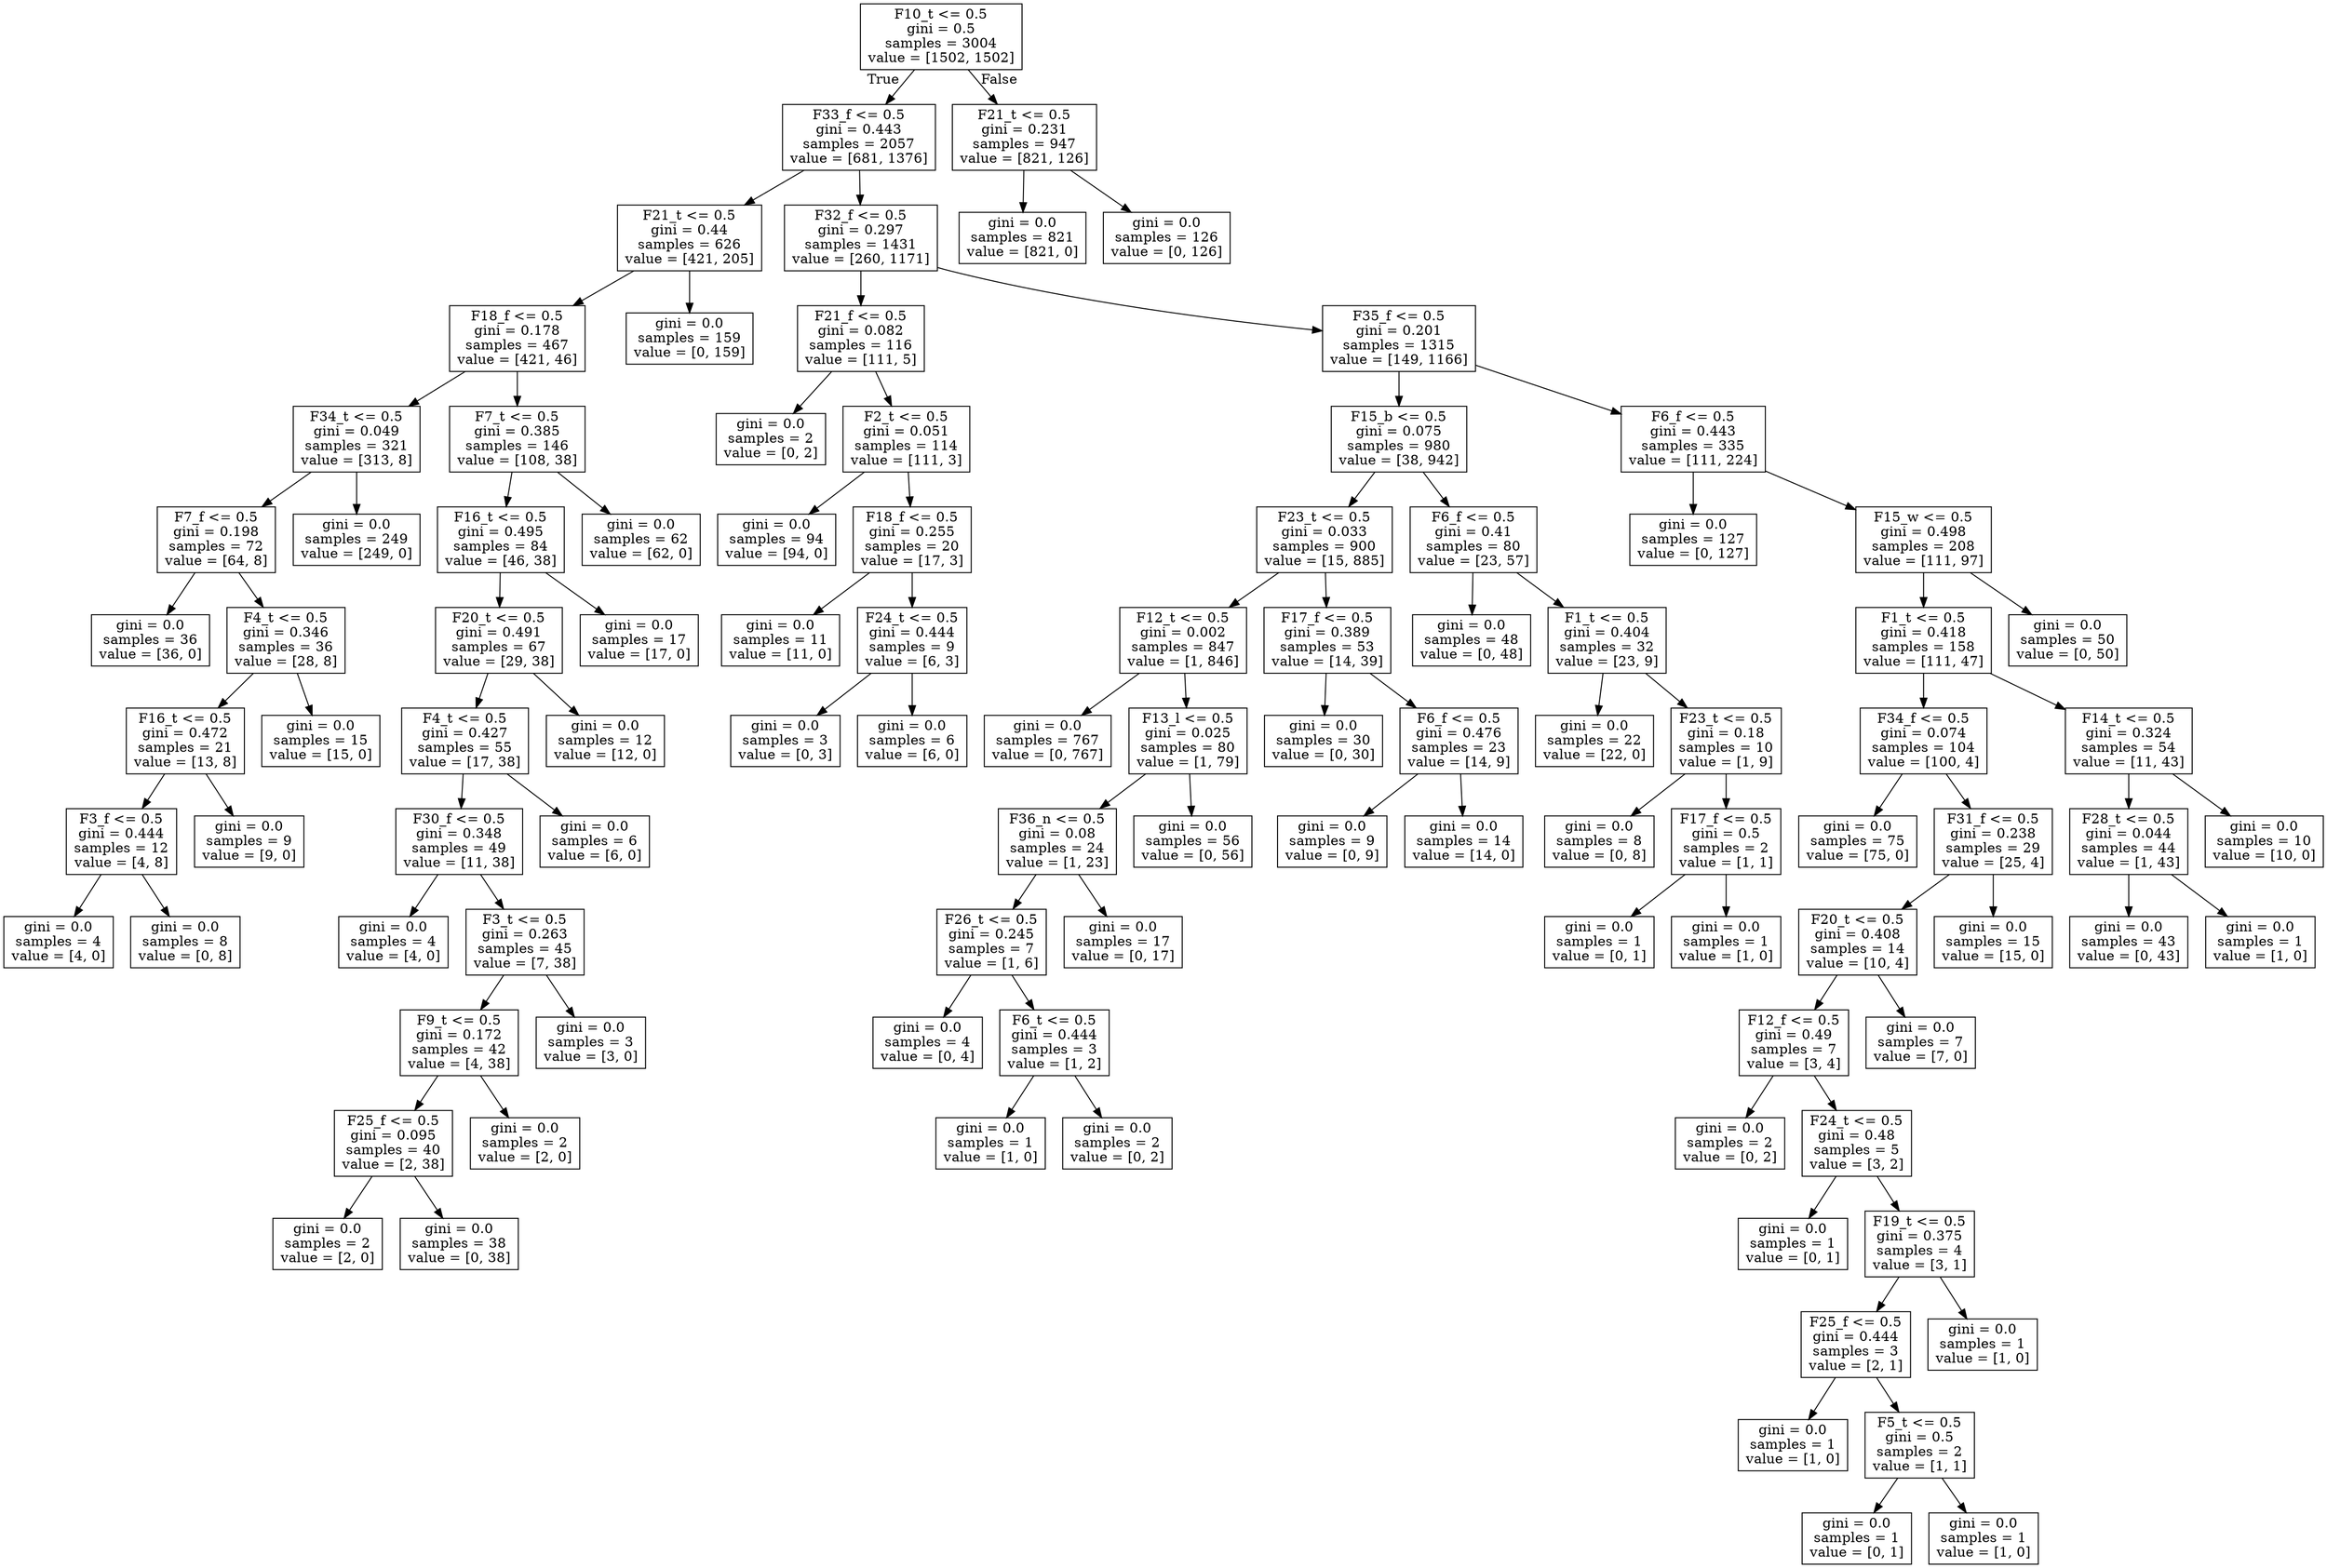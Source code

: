 digraph Tree {
node [shape=box] ;
0 [label="F10_t <= 0.5\ngini = 0.5\nsamples = 3004\nvalue = [1502, 1502]"] ;
1 [label="F33_f <= 0.5\ngini = 0.443\nsamples = 2057\nvalue = [681, 1376]"] ;
0 -> 1 [labeldistance=2.5, labelangle=45, headlabel="True"] ;
2 [label="F21_t <= 0.5\ngini = 0.44\nsamples = 626\nvalue = [421, 205]"] ;
1 -> 2 ;
3 [label="F18_f <= 0.5\ngini = 0.178\nsamples = 467\nvalue = [421, 46]"] ;
2 -> 3 ;
4 [label="F34_t <= 0.5\ngini = 0.049\nsamples = 321\nvalue = [313, 8]"] ;
3 -> 4 ;
5 [label="F7_f <= 0.5\ngini = 0.198\nsamples = 72\nvalue = [64, 8]"] ;
4 -> 5 ;
6 [label="gini = 0.0\nsamples = 36\nvalue = [36, 0]"] ;
5 -> 6 ;
7 [label="F4_t <= 0.5\ngini = 0.346\nsamples = 36\nvalue = [28, 8]"] ;
5 -> 7 ;
8 [label="F16_t <= 0.5\ngini = 0.472\nsamples = 21\nvalue = [13, 8]"] ;
7 -> 8 ;
9 [label="F3_f <= 0.5\ngini = 0.444\nsamples = 12\nvalue = [4, 8]"] ;
8 -> 9 ;
10 [label="gini = 0.0\nsamples = 4\nvalue = [4, 0]"] ;
9 -> 10 ;
11 [label="gini = 0.0\nsamples = 8\nvalue = [0, 8]"] ;
9 -> 11 ;
12 [label="gini = 0.0\nsamples = 9\nvalue = [9, 0]"] ;
8 -> 12 ;
13 [label="gini = 0.0\nsamples = 15\nvalue = [15, 0]"] ;
7 -> 13 ;
14 [label="gini = 0.0\nsamples = 249\nvalue = [249, 0]"] ;
4 -> 14 ;
15 [label="F7_t <= 0.5\ngini = 0.385\nsamples = 146\nvalue = [108, 38]"] ;
3 -> 15 ;
16 [label="F16_t <= 0.5\ngini = 0.495\nsamples = 84\nvalue = [46, 38]"] ;
15 -> 16 ;
17 [label="F20_t <= 0.5\ngini = 0.491\nsamples = 67\nvalue = [29, 38]"] ;
16 -> 17 ;
18 [label="F4_t <= 0.5\ngini = 0.427\nsamples = 55\nvalue = [17, 38]"] ;
17 -> 18 ;
19 [label="F30_f <= 0.5\ngini = 0.348\nsamples = 49\nvalue = [11, 38]"] ;
18 -> 19 ;
20 [label="gini = 0.0\nsamples = 4\nvalue = [4, 0]"] ;
19 -> 20 ;
21 [label="F3_t <= 0.5\ngini = 0.263\nsamples = 45\nvalue = [7, 38]"] ;
19 -> 21 ;
22 [label="F9_t <= 0.5\ngini = 0.172\nsamples = 42\nvalue = [4, 38]"] ;
21 -> 22 ;
23 [label="F25_f <= 0.5\ngini = 0.095\nsamples = 40\nvalue = [2, 38]"] ;
22 -> 23 ;
24 [label="gini = 0.0\nsamples = 2\nvalue = [2, 0]"] ;
23 -> 24 ;
25 [label="gini = 0.0\nsamples = 38\nvalue = [0, 38]"] ;
23 -> 25 ;
26 [label="gini = 0.0\nsamples = 2\nvalue = [2, 0]"] ;
22 -> 26 ;
27 [label="gini = 0.0\nsamples = 3\nvalue = [3, 0]"] ;
21 -> 27 ;
28 [label="gini = 0.0\nsamples = 6\nvalue = [6, 0]"] ;
18 -> 28 ;
29 [label="gini = 0.0\nsamples = 12\nvalue = [12, 0]"] ;
17 -> 29 ;
30 [label="gini = 0.0\nsamples = 17\nvalue = [17, 0]"] ;
16 -> 30 ;
31 [label="gini = 0.0\nsamples = 62\nvalue = [62, 0]"] ;
15 -> 31 ;
32 [label="gini = 0.0\nsamples = 159\nvalue = [0, 159]"] ;
2 -> 32 ;
33 [label="F32_f <= 0.5\ngini = 0.297\nsamples = 1431\nvalue = [260, 1171]"] ;
1 -> 33 ;
34 [label="F21_f <= 0.5\ngini = 0.082\nsamples = 116\nvalue = [111, 5]"] ;
33 -> 34 ;
35 [label="gini = 0.0\nsamples = 2\nvalue = [0, 2]"] ;
34 -> 35 ;
36 [label="F2_t <= 0.5\ngini = 0.051\nsamples = 114\nvalue = [111, 3]"] ;
34 -> 36 ;
37 [label="gini = 0.0\nsamples = 94\nvalue = [94, 0]"] ;
36 -> 37 ;
38 [label="F18_f <= 0.5\ngini = 0.255\nsamples = 20\nvalue = [17, 3]"] ;
36 -> 38 ;
39 [label="gini = 0.0\nsamples = 11\nvalue = [11, 0]"] ;
38 -> 39 ;
40 [label="F24_t <= 0.5\ngini = 0.444\nsamples = 9\nvalue = [6, 3]"] ;
38 -> 40 ;
41 [label="gini = 0.0\nsamples = 3\nvalue = [0, 3]"] ;
40 -> 41 ;
42 [label="gini = 0.0\nsamples = 6\nvalue = [6, 0]"] ;
40 -> 42 ;
43 [label="F35_f <= 0.5\ngini = 0.201\nsamples = 1315\nvalue = [149, 1166]"] ;
33 -> 43 ;
44 [label="F15_b <= 0.5\ngini = 0.075\nsamples = 980\nvalue = [38, 942]"] ;
43 -> 44 ;
45 [label="F23_t <= 0.5\ngini = 0.033\nsamples = 900\nvalue = [15, 885]"] ;
44 -> 45 ;
46 [label="F12_t <= 0.5\ngini = 0.002\nsamples = 847\nvalue = [1, 846]"] ;
45 -> 46 ;
47 [label="gini = 0.0\nsamples = 767\nvalue = [0, 767]"] ;
46 -> 47 ;
48 [label="F13_l <= 0.5\ngini = 0.025\nsamples = 80\nvalue = [1, 79]"] ;
46 -> 48 ;
49 [label="F36_n <= 0.5\ngini = 0.08\nsamples = 24\nvalue = [1, 23]"] ;
48 -> 49 ;
50 [label="F26_t <= 0.5\ngini = 0.245\nsamples = 7\nvalue = [1, 6]"] ;
49 -> 50 ;
51 [label="gini = 0.0\nsamples = 4\nvalue = [0, 4]"] ;
50 -> 51 ;
52 [label="F6_t <= 0.5\ngini = 0.444\nsamples = 3\nvalue = [1, 2]"] ;
50 -> 52 ;
53 [label="gini = 0.0\nsamples = 1\nvalue = [1, 0]"] ;
52 -> 53 ;
54 [label="gini = 0.0\nsamples = 2\nvalue = [0, 2]"] ;
52 -> 54 ;
55 [label="gini = 0.0\nsamples = 17\nvalue = [0, 17]"] ;
49 -> 55 ;
56 [label="gini = 0.0\nsamples = 56\nvalue = [0, 56]"] ;
48 -> 56 ;
57 [label="F17_f <= 0.5\ngini = 0.389\nsamples = 53\nvalue = [14, 39]"] ;
45 -> 57 ;
58 [label="gini = 0.0\nsamples = 30\nvalue = [0, 30]"] ;
57 -> 58 ;
59 [label="F6_f <= 0.5\ngini = 0.476\nsamples = 23\nvalue = [14, 9]"] ;
57 -> 59 ;
60 [label="gini = 0.0\nsamples = 9\nvalue = [0, 9]"] ;
59 -> 60 ;
61 [label="gini = 0.0\nsamples = 14\nvalue = [14, 0]"] ;
59 -> 61 ;
62 [label="F6_f <= 0.5\ngini = 0.41\nsamples = 80\nvalue = [23, 57]"] ;
44 -> 62 ;
63 [label="gini = 0.0\nsamples = 48\nvalue = [0, 48]"] ;
62 -> 63 ;
64 [label="F1_t <= 0.5\ngini = 0.404\nsamples = 32\nvalue = [23, 9]"] ;
62 -> 64 ;
65 [label="gini = 0.0\nsamples = 22\nvalue = [22, 0]"] ;
64 -> 65 ;
66 [label="F23_t <= 0.5\ngini = 0.18\nsamples = 10\nvalue = [1, 9]"] ;
64 -> 66 ;
67 [label="gini = 0.0\nsamples = 8\nvalue = [0, 8]"] ;
66 -> 67 ;
68 [label="F17_f <= 0.5\ngini = 0.5\nsamples = 2\nvalue = [1, 1]"] ;
66 -> 68 ;
69 [label="gini = 0.0\nsamples = 1\nvalue = [0, 1]"] ;
68 -> 69 ;
70 [label="gini = 0.0\nsamples = 1\nvalue = [1, 0]"] ;
68 -> 70 ;
71 [label="F6_f <= 0.5\ngini = 0.443\nsamples = 335\nvalue = [111, 224]"] ;
43 -> 71 ;
72 [label="gini = 0.0\nsamples = 127\nvalue = [0, 127]"] ;
71 -> 72 ;
73 [label="F15_w <= 0.5\ngini = 0.498\nsamples = 208\nvalue = [111, 97]"] ;
71 -> 73 ;
74 [label="F1_t <= 0.5\ngini = 0.418\nsamples = 158\nvalue = [111, 47]"] ;
73 -> 74 ;
75 [label="F34_f <= 0.5\ngini = 0.074\nsamples = 104\nvalue = [100, 4]"] ;
74 -> 75 ;
76 [label="gini = 0.0\nsamples = 75\nvalue = [75, 0]"] ;
75 -> 76 ;
77 [label="F31_f <= 0.5\ngini = 0.238\nsamples = 29\nvalue = [25, 4]"] ;
75 -> 77 ;
78 [label="F20_t <= 0.5\ngini = 0.408\nsamples = 14\nvalue = [10, 4]"] ;
77 -> 78 ;
79 [label="F12_f <= 0.5\ngini = 0.49\nsamples = 7\nvalue = [3, 4]"] ;
78 -> 79 ;
80 [label="gini = 0.0\nsamples = 2\nvalue = [0, 2]"] ;
79 -> 80 ;
81 [label="F24_t <= 0.5\ngini = 0.48\nsamples = 5\nvalue = [3, 2]"] ;
79 -> 81 ;
82 [label="gini = 0.0\nsamples = 1\nvalue = [0, 1]"] ;
81 -> 82 ;
83 [label="F19_t <= 0.5\ngini = 0.375\nsamples = 4\nvalue = [3, 1]"] ;
81 -> 83 ;
84 [label="F25_f <= 0.5\ngini = 0.444\nsamples = 3\nvalue = [2, 1]"] ;
83 -> 84 ;
85 [label="gini = 0.0\nsamples = 1\nvalue = [1, 0]"] ;
84 -> 85 ;
86 [label="F5_t <= 0.5\ngini = 0.5\nsamples = 2\nvalue = [1, 1]"] ;
84 -> 86 ;
87 [label="gini = 0.0\nsamples = 1\nvalue = [0, 1]"] ;
86 -> 87 ;
88 [label="gini = 0.0\nsamples = 1\nvalue = [1, 0]"] ;
86 -> 88 ;
89 [label="gini = 0.0\nsamples = 1\nvalue = [1, 0]"] ;
83 -> 89 ;
90 [label="gini = 0.0\nsamples = 7\nvalue = [7, 0]"] ;
78 -> 90 ;
91 [label="gini = 0.0\nsamples = 15\nvalue = [15, 0]"] ;
77 -> 91 ;
92 [label="F14_t <= 0.5\ngini = 0.324\nsamples = 54\nvalue = [11, 43]"] ;
74 -> 92 ;
93 [label="F28_t <= 0.5\ngini = 0.044\nsamples = 44\nvalue = [1, 43]"] ;
92 -> 93 ;
94 [label="gini = 0.0\nsamples = 43\nvalue = [0, 43]"] ;
93 -> 94 ;
95 [label="gini = 0.0\nsamples = 1\nvalue = [1, 0]"] ;
93 -> 95 ;
96 [label="gini = 0.0\nsamples = 10\nvalue = [10, 0]"] ;
92 -> 96 ;
97 [label="gini = 0.0\nsamples = 50\nvalue = [0, 50]"] ;
73 -> 97 ;
98 [label="F21_t <= 0.5\ngini = 0.231\nsamples = 947\nvalue = [821, 126]"] ;
0 -> 98 [labeldistance=2.5, labelangle=-45, headlabel="False"] ;
99 [label="gini = 0.0\nsamples = 821\nvalue = [821, 0]"] ;
98 -> 99 ;
100 [label="gini = 0.0\nsamples = 126\nvalue = [0, 126]"] ;
98 -> 100 ;
}